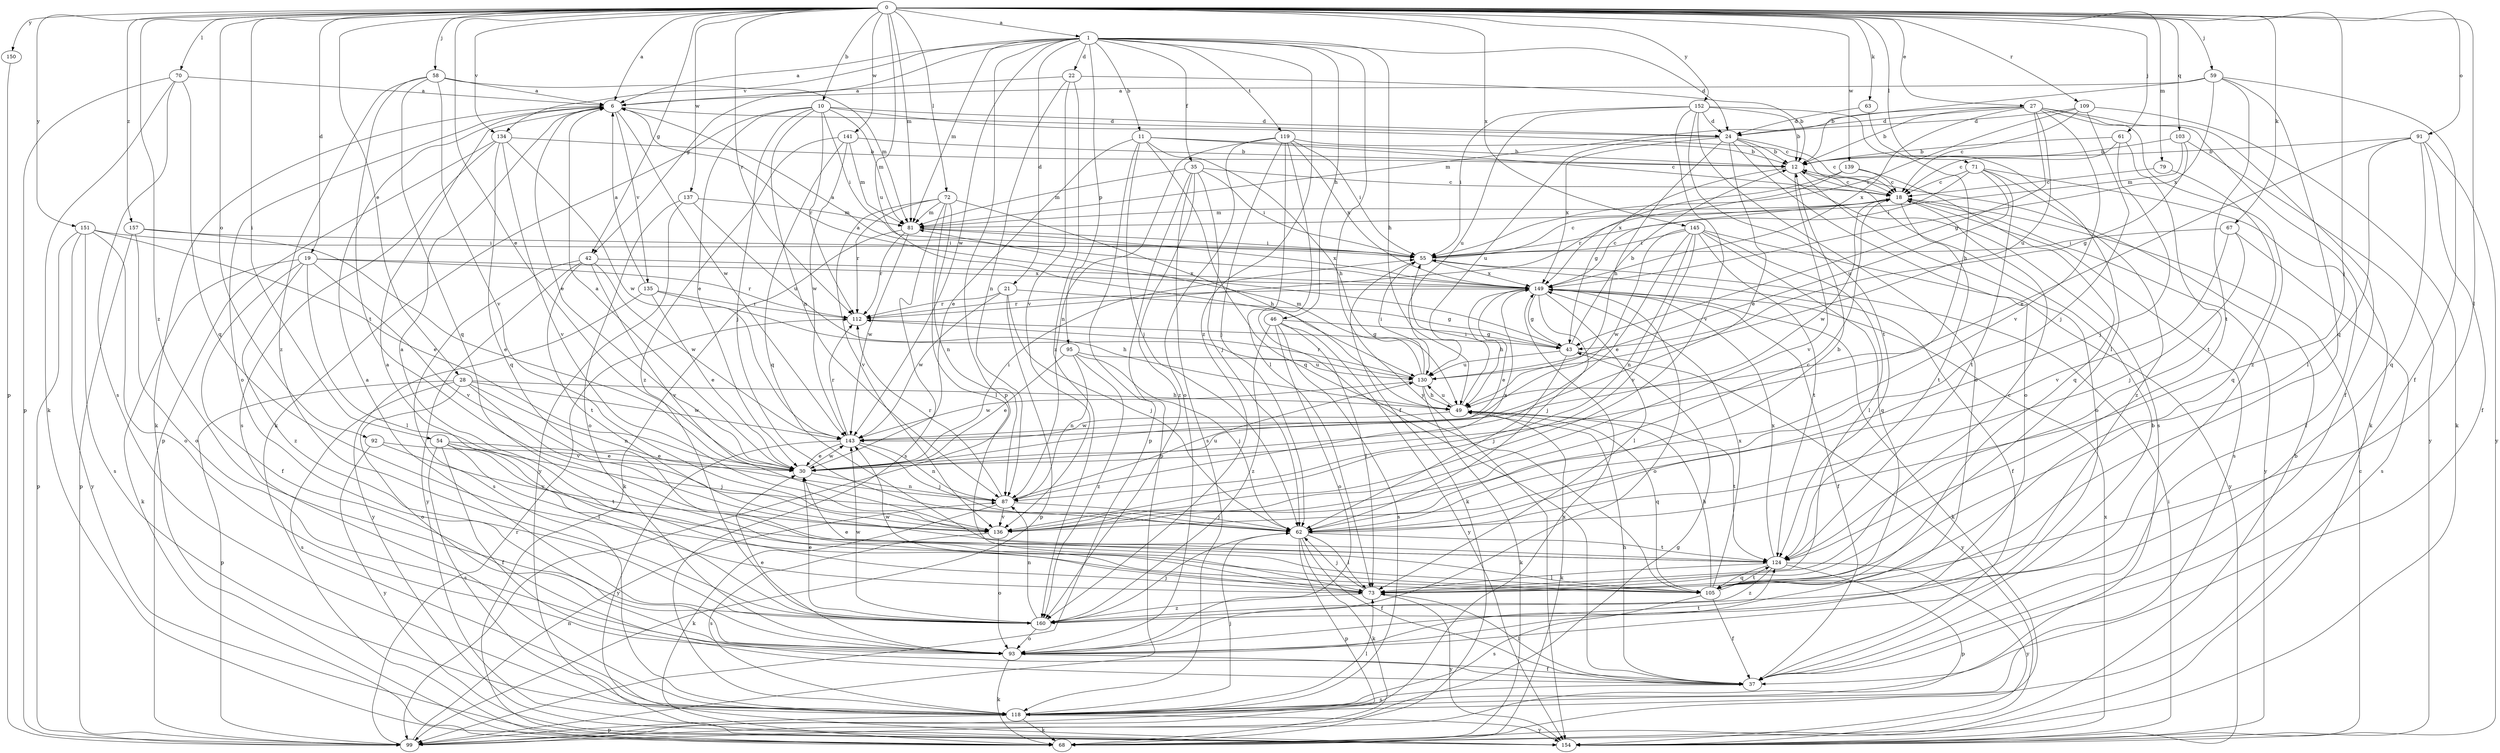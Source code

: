 strict digraph  {
0;
1;
6;
10;
11;
12;
18;
19;
21;
22;
24;
27;
28;
30;
35;
37;
42;
43;
46;
49;
54;
55;
58;
59;
61;
62;
63;
67;
68;
70;
71;
72;
73;
79;
81;
87;
91;
92;
93;
95;
99;
103;
105;
109;
112;
118;
119;
124;
130;
134;
135;
136;
137;
139;
141;
143;
145;
149;
150;
151;
152;
154;
157;
160;
0 -> 1  [label=a];
0 -> 6  [label=a];
0 -> 10  [label=b];
0 -> 19  [label=d];
0 -> 27  [label=e];
0 -> 28  [label=e];
0 -> 30  [label=e];
0 -> 42  [label=g];
0 -> 54  [label=i];
0 -> 58  [label=j];
0 -> 59  [label=j];
0 -> 61  [label=j];
0 -> 62  [label=j];
0 -> 63  [label=k];
0 -> 67  [label=k];
0 -> 70  [label=l];
0 -> 71  [label=l];
0 -> 72  [label=l];
0 -> 73  [label=l];
0 -> 79  [label=m];
0 -> 81  [label=m];
0 -> 91  [label=o];
0 -> 92  [label=o];
0 -> 103  [label=q];
0 -> 109  [label=r];
0 -> 112  [label=r];
0 -> 130  [label=u];
0 -> 134  [label=v];
0 -> 137  [label=w];
0 -> 139  [label=w];
0 -> 141  [label=w];
0 -> 145  [label=x];
0 -> 150  [label=y];
0 -> 151  [label=y];
0 -> 152  [label=y];
0 -> 157  [label=z];
0 -> 160  [label=z];
1 -> 6  [label=a];
1 -> 11  [label=b];
1 -> 21  [label=d];
1 -> 22  [label=d];
1 -> 24  [label=d];
1 -> 35  [label=f];
1 -> 42  [label=g];
1 -> 46  [label=h];
1 -> 49  [label=h];
1 -> 81  [label=m];
1 -> 95  [label=p];
1 -> 99  [label=p];
1 -> 119  [label=t];
1 -> 134  [label=v];
1 -> 143  [label=w];
1 -> 154  [label=y];
1 -> 160  [label=z];
6 -> 24  [label=d];
6 -> 30  [label=e];
6 -> 68  [label=k];
6 -> 93  [label=o];
6 -> 135  [label=v];
6 -> 143  [label=w];
10 -> 18  [label=c];
10 -> 24  [label=d];
10 -> 30  [label=e];
10 -> 55  [label=i];
10 -> 62  [label=j];
10 -> 68  [label=k];
10 -> 81  [label=m];
10 -> 87  [label=n];
10 -> 112  [label=r];
11 -> 12  [label=b];
11 -> 18  [label=c];
11 -> 30  [label=e];
11 -> 49  [label=h];
11 -> 62  [label=j];
11 -> 99  [label=p];
11 -> 105  [label=q];
12 -> 18  [label=c];
12 -> 43  [label=g];
12 -> 93  [label=o];
12 -> 136  [label=v];
18 -> 81  [label=m];
18 -> 118  [label=s];
18 -> 124  [label=t];
18 -> 143  [label=w];
18 -> 154  [label=y];
19 -> 37  [label=f];
19 -> 68  [label=k];
19 -> 73  [label=l];
19 -> 112  [label=r];
19 -> 136  [label=v];
19 -> 149  [label=x];
19 -> 160  [label=z];
21 -> 43  [label=g];
21 -> 62  [label=j];
21 -> 99  [label=p];
21 -> 112  [label=r];
21 -> 143  [label=w];
22 -> 6  [label=a];
22 -> 12  [label=b];
22 -> 87  [label=n];
22 -> 136  [label=v];
22 -> 160  [label=z];
24 -> 12  [label=b];
24 -> 18  [label=c];
24 -> 30  [label=e];
24 -> 49  [label=h];
24 -> 93  [label=o];
24 -> 118  [label=s];
24 -> 130  [label=u];
24 -> 149  [label=x];
27 -> 12  [label=b];
27 -> 24  [label=d];
27 -> 37  [label=f];
27 -> 43  [label=g];
27 -> 68  [label=k];
27 -> 81  [label=m];
27 -> 130  [label=u];
27 -> 136  [label=v];
27 -> 149  [label=x];
27 -> 160  [label=z];
28 -> 49  [label=h];
28 -> 87  [label=n];
28 -> 93  [label=o];
28 -> 99  [label=p];
28 -> 118  [label=s];
28 -> 136  [label=v];
28 -> 143  [label=w];
30 -> 6  [label=a];
30 -> 55  [label=i];
30 -> 87  [label=n];
30 -> 143  [label=w];
35 -> 18  [label=c];
35 -> 55  [label=i];
35 -> 62  [label=j];
35 -> 81  [label=m];
35 -> 99  [label=p];
35 -> 118  [label=s];
35 -> 160  [label=z];
37 -> 12  [label=b];
37 -> 49  [label=h];
37 -> 73  [label=l];
37 -> 118  [label=s];
42 -> 118  [label=s];
42 -> 124  [label=t];
42 -> 136  [label=v];
42 -> 143  [label=w];
42 -> 149  [label=x];
42 -> 154  [label=y];
43 -> 6  [label=a];
43 -> 12  [label=b];
43 -> 62  [label=j];
43 -> 130  [label=u];
43 -> 154  [label=y];
46 -> 43  [label=g];
46 -> 73  [label=l];
46 -> 93  [label=o];
46 -> 118  [label=s];
46 -> 154  [label=y];
46 -> 160  [label=z];
49 -> 55  [label=i];
49 -> 68  [label=k];
49 -> 105  [label=q];
49 -> 124  [label=t];
49 -> 130  [label=u];
49 -> 143  [label=w];
54 -> 30  [label=e];
54 -> 37  [label=f];
54 -> 62  [label=j];
54 -> 73  [label=l];
54 -> 118  [label=s];
54 -> 124  [label=t];
55 -> 18  [label=c];
55 -> 37  [label=f];
55 -> 68  [label=k];
55 -> 149  [label=x];
58 -> 6  [label=a];
58 -> 81  [label=m];
58 -> 105  [label=q];
58 -> 124  [label=t];
58 -> 136  [label=v];
58 -> 160  [label=z];
59 -> 6  [label=a];
59 -> 12  [label=b];
59 -> 37  [label=f];
59 -> 105  [label=q];
59 -> 124  [label=t];
59 -> 149  [label=x];
61 -> 12  [label=b];
61 -> 18  [label=c];
61 -> 62  [label=j];
61 -> 124  [label=t];
62 -> 12  [label=b];
62 -> 37  [label=f];
62 -> 68  [label=k];
62 -> 73  [label=l];
62 -> 99  [label=p];
62 -> 124  [label=t];
63 -> 24  [label=d];
63 -> 49  [label=h];
67 -> 55  [label=i];
67 -> 62  [label=j];
67 -> 118  [label=s];
67 -> 136  [label=v];
68 -> 12  [label=b];
70 -> 6  [label=a];
70 -> 68  [label=k];
70 -> 99  [label=p];
70 -> 105  [label=q];
70 -> 118  [label=s];
71 -> 18  [label=c];
71 -> 37  [label=f];
71 -> 55  [label=i];
71 -> 124  [label=t];
71 -> 130  [label=u];
71 -> 160  [label=z];
72 -> 49  [label=h];
72 -> 73  [label=l];
72 -> 81  [label=m];
72 -> 87  [label=n];
72 -> 112  [label=r];
72 -> 118  [label=s];
72 -> 136  [label=v];
73 -> 6  [label=a];
73 -> 18  [label=c];
73 -> 62  [label=j];
73 -> 143  [label=w];
73 -> 154  [label=y];
73 -> 160  [label=z];
79 -> 18  [label=c];
79 -> 105  [label=q];
81 -> 55  [label=i];
81 -> 68  [label=k];
81 -> 112  [label=r];
81 -> 143  [label=w];
81 -> 149  [label=x];
87 -> 62  [label=j];
87 -> 68  [label=k];
87 -> 112  [label=r];
87 -> 130  [label=u];
87 -> 136  [label=v];
87 -> 149  [label=x];
91 -> 12  [label=b];
91 -> 30  [label=e];
91 -> 37  [label=f];
91 -> 73  [label=l];
91 -> 105  [label=q];
91 -> 154  [label=y];
92 -> 30  [label=e];
92 -> 136  [label=v];
92 -> 154  [label=y];
93 -> 6  [label=a];
93 -> 30  [label=e];
93 -> 37  [label=f];
93 -> 68  [label=k];
93 -> 124  [label=t];
95 -> 30  [label=e];
95 -> 62  [label=j];
95 -> 87  [label=n];
95 -> 130  [label=u];
95 -> 160  [label=z];
99 -> 43  [label=g];
99 -> 87  [label=n];
99 -> 112  [label=r];
99 -> 149  [label=x];
103 -> 12  [label=b];
103 -> 43  [label=g];
103 -> 81  [label=m];
103 -> 154  [label=y];
105 -> 30  [label=e];
105 -> 37  [label=f];
105 -> 49  [label=h];
105 -> 118  [label=s];
105 -> 124  [label=t];
105 -> 149  [label=x];
109 -> 18  [label=c];
109 -> 24  [label=d];
109 -> 55  [label=i];
109 -> 62  [label=j];
109 -> 68  [label=k];
112 -> 43  [label=g];
118 -> 62  [label=j];
118 -> 68  [label=k];
118 -> 73  [label=l];
118 -> 99  [label=p];
118 -> 154  [label=y];
119 -> 12  [label=b];
119 -> 37  [label=f];
119 -> 55  [label=i];
119 -> 62  [label=j];
119 -> 73  [label=l];
119 -> 87  [label=n];
119 -> 93  [label=o];
119 -> 149  [label=x];
124 -> 73  [label=l];
124 -> 99  [label=p];
124 -> 105  [label=q];
124 -> 149  [label=x];
124 -> 154  [label=y];
124 -> 160  [label=z];
130 -> 49  [label=h];
130 -> 55  [label=i];
130 -> 68  [label=k];
130 -> 81  [label=m];
130 -> 112  [label=r];
130 -> 143  [label=w];
134 -> 12  [label=b];
134 -> 99  [label=p];
134 -> 105  [label=q];
134 -> 118  [label=s];
134 -> 136  [label=v];
134 -> 143  [label=w];
135 -> 6  [label=a];
135 -> 30  [label=e];
135 -> 49  [label=h];
135 -> 112  [label=r];
135 -> 154  [label=y];
136 -> 18  [label=c];
136 -> 93  [label=o];
136 -> 118  [label=s];
137 -> 81  [label=m];
137 -> 93  [label=o];
137 -> 130  [label=u];
137 -> 154  [label=y];
139 -> 18  [label=c];
139 -> 105  [label=q];
139 -> 112  [label=r];
139 -> 149  [label=x];
141 -> 12  [label=b];
141 -> 81  [label=m];
141 -> 105  [label=q];
141 -> 143  [label=w];
141 -> 160  [label=z];
143 -> 30  [label=e];
143 -> 62  [label=j];
143 -> 87  [label=n];
143 -> 112  [label=r];
143 -> 154  [label=y];
145 -> 30  [label=e];
145 -> 55  [label=i];
145 -> 73  [label=l];
145 -> 87  [label=n];
145 -> 105  [label=q];
145 -> 124  [label=t];
145 -> 136  [label=v];
145 -> 143  [label=w];
145 -> 154  [label=y];
149 -> 6  [label=a];
149 -> 18  [label=c];
149 -> 30  [label=e];
149 -> 37  [label=f];
149 -> 43  [label=g];
149 -> 49  [label=h];
149 -> 62  [label=j];
149 -> 68  [label=k];
149 -> 73  [label=l];
149 -> 93  [label=o];
149 -> 112  [label=r];
150 -> 99  [label=p];
151 -> 30  [label=e];
151 -> 55  [label=i];
151 -> 93  [label=o];
151 -> 99  [label=p];
151 -> 118  [label=s];
151 -> 154  [label=y];
152 -> 12  [label=b];
152 -> 24  [label=d];
152 -> 55  [label=i];
152 -> 73  [label=l];
152 -> 93  [label=o];
152 -> 124  [label=t];
152 -> 130  [label=u];
152 -> 136  [label=v];
154 -> 18  [label=c];
154 -> 55  [label=i];
154 -> 149  [label=x];
157 -> 30  [label=e];
157 -> 55  [label=i];
157 -> 93  [label=o];
157 -> 99  [label=p];
160 -> 6  [label=a];
160 -> 30  [label=e];
160 -> 62  [label=j];
160 -> 87  [label=n];
160 -> 93  [label=o];
160 -> 143  [label=w];
}
